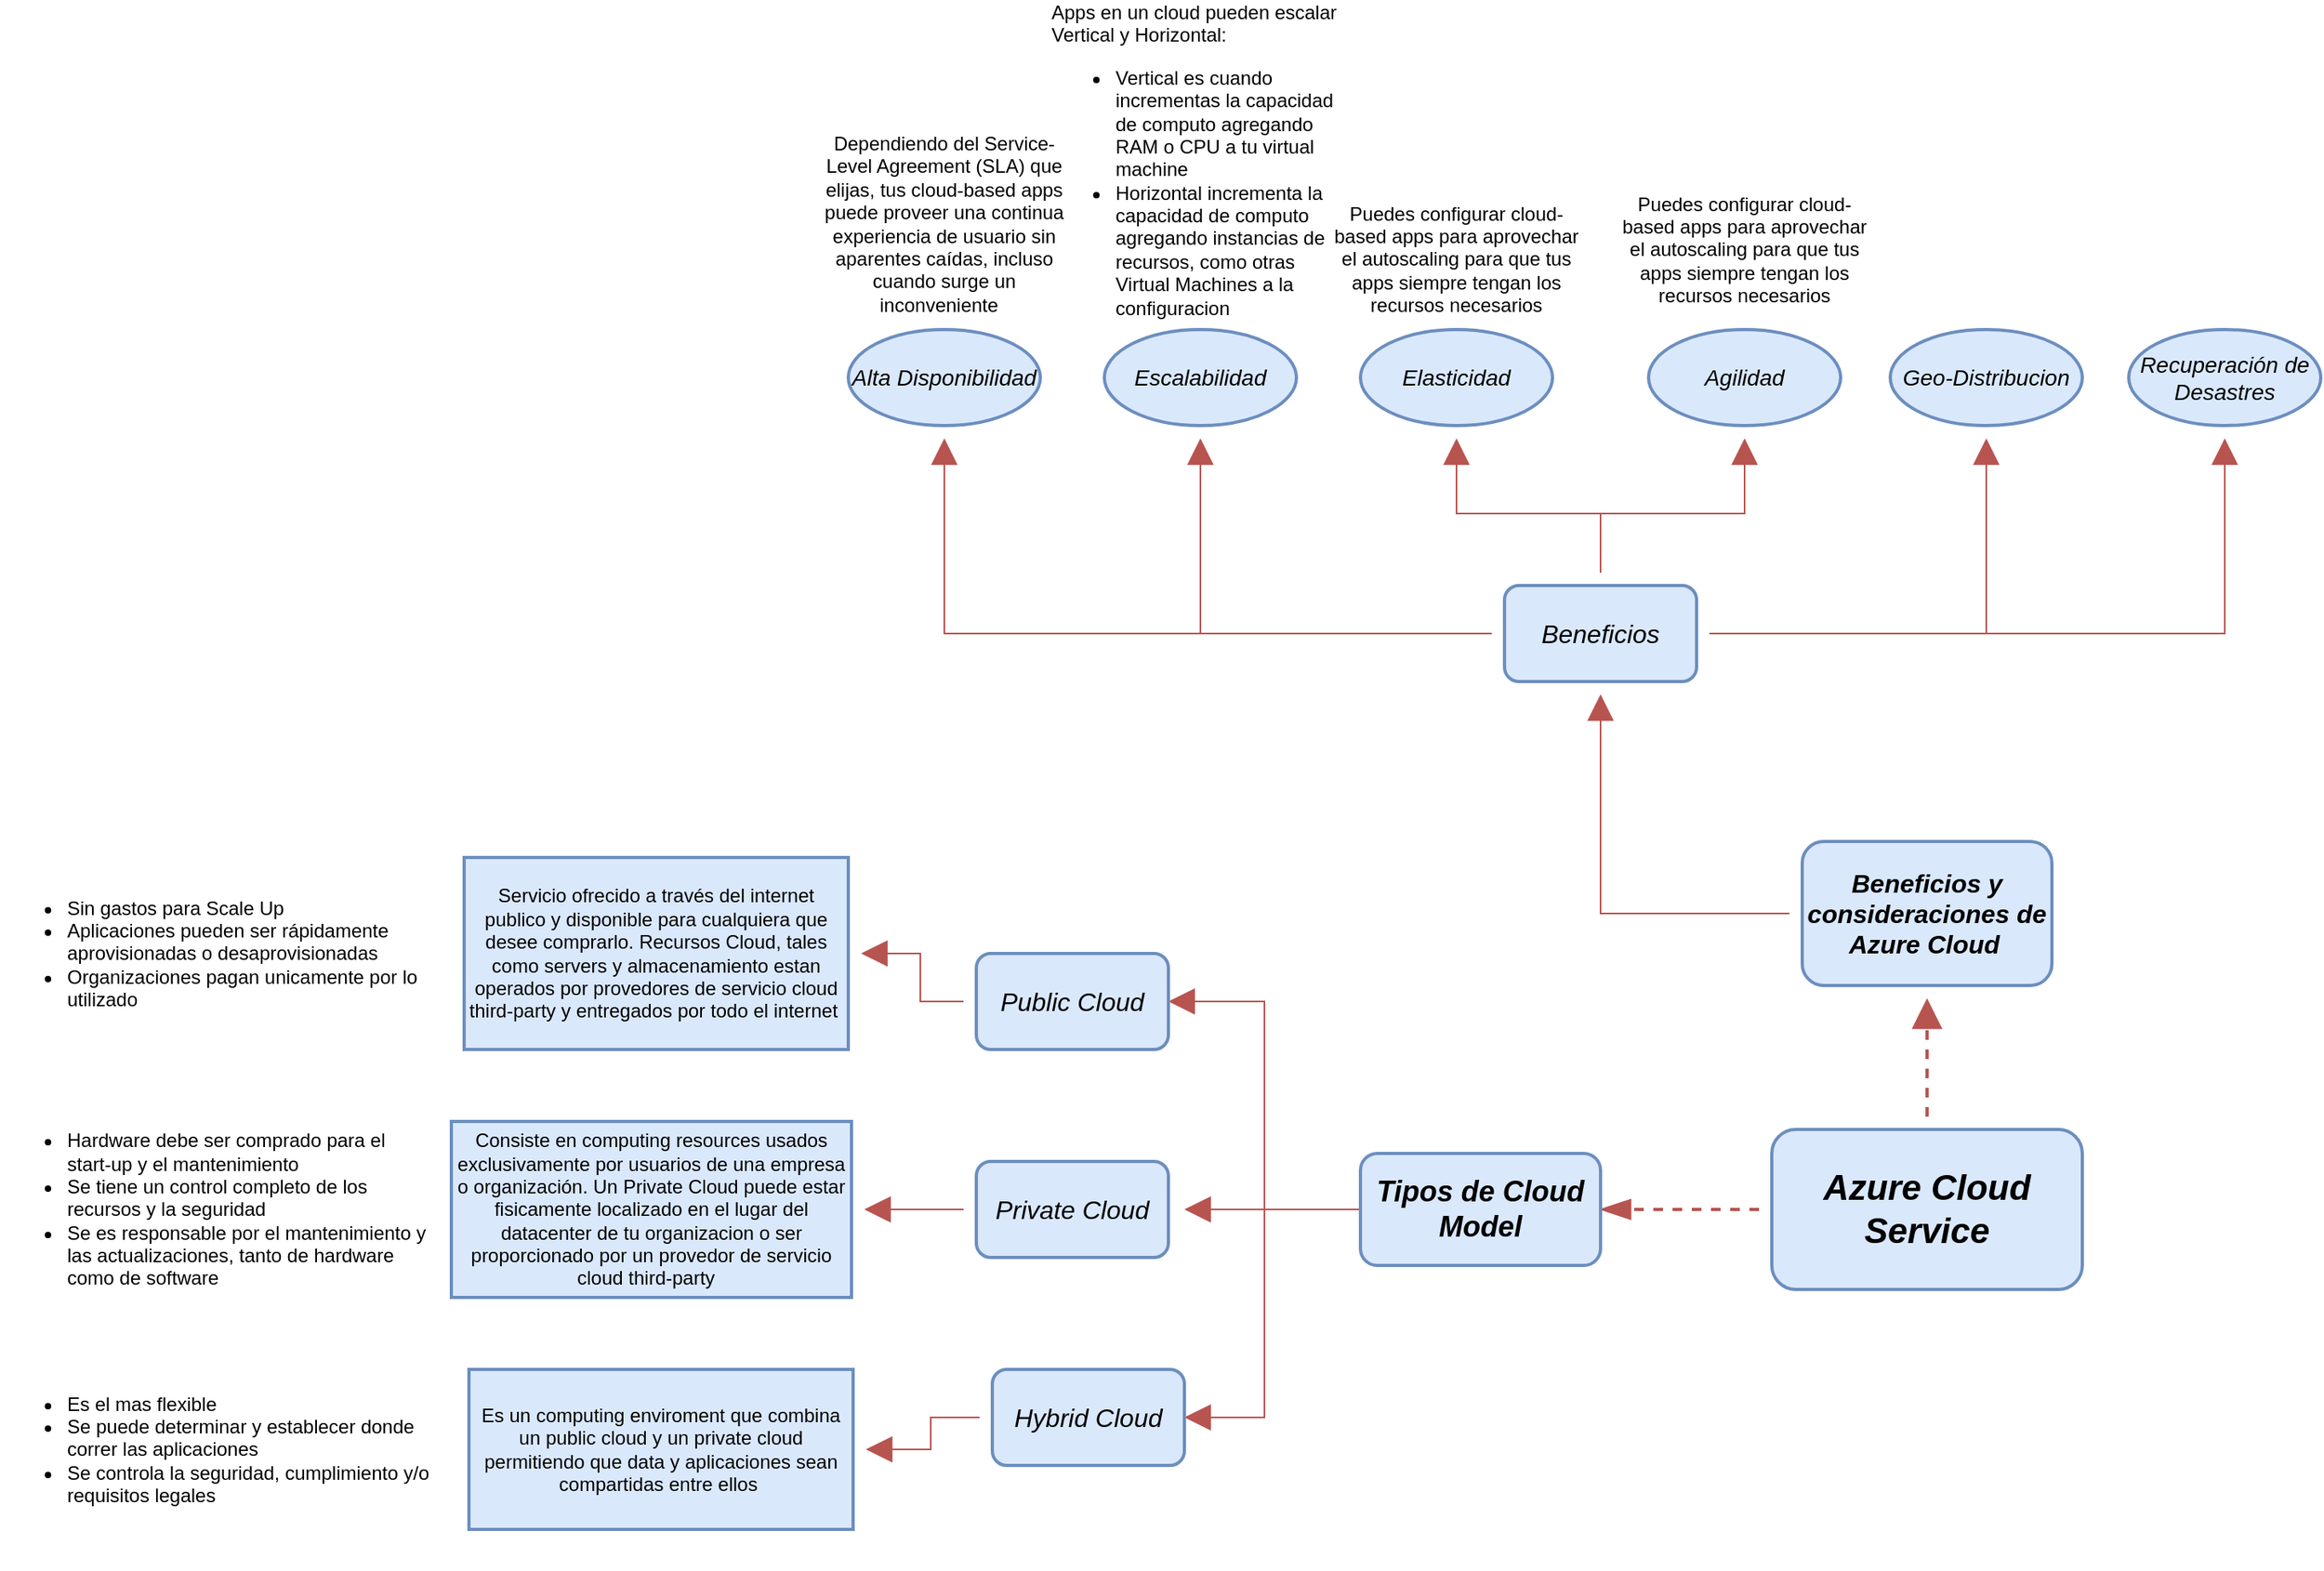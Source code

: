 <mxfile version="15.3.5" type="github">
  <diagram id="qemPZvNpyssAUF0mMIDs" name="Page-1">
    <mxGraphModel dx="1640" dy="1625" grid="1" gridSize="10" guides="1" tooltips="1" connect="1" arrows="1" fold="1" page="1" pageScale="1" pageWidth="827" pageHeight="1169" math="0" shadow="0">
      <root>
        <mxCell id="0" />
        <mxCell id="1" parent="0" />
        <mxCell id="l9tMWQ5-sVlqTfUE8LL0-3" value="" style="endArrow=blockThin;html=1;startSize=14;endSize=14;sourcePerimeterSpacing=8;targetPerimeterSpacing=8;rounded=0;entryX=1;entryY=0.5;entryDx=0;entryDy=0;endFill=1;dashed=1;strokeWidth=2;fillColor=#f8cecc;strokeColor=#b85450;" edge="1" parent="1" source="l9tMWQ5-sVlqTfUE8LL0-1" target="l9tMWQ5-sVlqTfUE8LL0-2">
          <mxGeometry relative="1" as="geometry" />
        </mxCell>
        <mxCell id="l9tMWQ5-sVlqTfUE8LL0-23" value="" style="edgeStyle=orthogonalEdgeStyle;rounded=0;orthogonalLoop=1;jettySize=auto;html=1;endArrow=block;endFill=1;startSize=14;endSize=14;sourcePerimeterSpacing=8;targetPerimeterSpacing=8;fillColor=#f8cecc;dashed=1;strokeColor=#b85450;strokeWidth=2;" edge="1" parent="1" source="l9tMWQ5-sVlqTfUE8LL0-1" target="l9tMWQ5-sVlqTfUE8LL0-22">
          <mxGeometry relative="1" as="geometry" />
        </mxCell>
        <mxCell id="l9tMWQ5-sVlqTfUE8LL0-1" value="&lt;font style=&quot;font-size: 22px&quot;&gt;&lt;b&gt;&lt;i&gt;Azure Cloud Service&lt;/i&gt;&lt;/b&gt;&lt;/font&gt;" style="rounded=1;whiteSpace=wrap;html=1;hachureGap=4;pointerEvents=0;fillColor=#dae8fc;strokeColor=#6c8ebf;strokeWidth=2;" vertex="1" parent="1">
          <mxGeometry x="317" y="190" width="194" height="100" as="geometry" />
        </mxCell>
        <mxCell id="l9tMWQ5-sVlqTfUE8LL0-6" value="" style="endArrow=block;html=1;startSize=14;endSize=14;sourcePerimeterSpacing=8;targetPerimeterSpacing=8;rounded=0;exitX=0;exitY=0.5;exitDx=0;exitDy=0;endFill=1;fillColor=#f8cecc;strokeColor=#b85450;entryX=1;entryY=0.5;entryDx=0;entryDy=0;" edge="1" parent="1" source="l9tMWQ5-sVlqTfUE8LL0-2" target="l9tMWQ5-sVlqTfUE8LL0-5">
          <mxGeometry relative="1" as="geometry">
            <mxPoint x="-50" y="140" as="targetPoint" />
            <Array as="points">
              <mxPoint y="240" />
              <mxPoint y="110" />
            </Array>
          </mxGeometry>
        </mxCell>
        <mxCell id="l9tMWQ5-sVlqTfUE8LL0-9" value="" style="edgeStyle=orthogonalEdgeStyle;rounded=0;orthogonalLoop=1;jettySize=auto;html=1;startSize=14;endSize=14;sourcePerimeterSpacing=8;targetPerimeterSpacing=8;endArrow=block;endFill=1;fillColor=#f8cecc;strokeColor=#b85450;" edge="1" parent="1" source="l9tMWQ5-sVlqTfUE8LL0-2">
          <mxGeometry relative="1" as="geometry">
            <mxPoint x="-50" y="240" as="targetPoint" />
          </mxGeometry>
        </mxCell>
        <mxCell id="l9tMWQ5-sVlqTfUE8LL0-12" value="" style="edgeStyle=orthogonalEdgeStyle;rounded=0;orthogonalLoop=1;jettySize=auto;html=1;startSize=14;endSize=14;sourcePerimeterSpacing=8;targetPerimeterSpacing=8;endArrow=block;endFill=1;fillColor=#f8cecc;strokeColor=#b85450;entryX=1;entryY=0.5;entryDx=0;entryDy=0;" edge="1" parent="1" source="l9tMWQ5-sVlqTfUE8LL0-2" target="l9tMWQ5-sVlqTfUE8LL0-11">
          <mxGeometry relative="1" as="geometry">
            <Array as="points">
              <mxPoint y="240" />
              <mxPoint y="370" />
            </Array>
          </mxGeometry>
        </mxCell>
        <mxCell id="l9tMWQ5-sVlqTfUE8LL0-2" value="&lt;font style=&quot;font-size: 18px&quot;&gt;&lt;b&gt;&lt;i&gt;Tipos de Cloud Model&lt;/i&gt;&lt;/b&gt;&lt;/font&gt;" style="whiteSpace=wrap;html=1;rounded=1;strokeColor=#6c8ebf;strokeWidth=2;fillColor=#dae8fc;hachureGap=4;" vertex="1" parent="1">
          <mxGeometry x="60" y="205" width="150" height="70" as="geometry" />
        </mxCell>
        <mxCell id="l9tMWQ5-sVlqTfUE8LL0-14" value="" style="edgeStyle=orthogonalEdgeStyle;rounded=0;orthogonalLoop=1;jettySize=auto;html=1;startSize=14;endSize=14;sourcePerimeterSpacing=8;targetPerimeterSpacing=8;endArrow=block;endFill=1;fillColor=#f8cecc;strokeColor=#b85450;" edge="1" parent="1" source="l9tMWQ5-sVlqTfUE8LL0-5" target="l9tMWQ5-sVlqTfUE8LL0-13">
          <mxGeometry relative="1" as="geometry" />
        </mxCell>
        <mxCell id="l9tMWQ5-sVlqTfUE8LL0-5" value="&lt;font style=&quot;font-size: 16px&quot;&gt;&lt;i&gt;Public Cloud&lt;/i&gt;&lt;/font&gt;" style="whiteSpace=wrap;html=1;rounded=1;strokeColor=#6c8ebf;strokeWidth=2;fillColor=#dae8fc;hachureGap=4;" vertex="1" parent="1">
          <mxGeometry x="-180" y="80" width="120" height="60" as="geometry" />
        </mxCell>
        <mxCell id="l9tMWQ5-sVlqTfUE8LL0-16" value="" style="edgeStyle=orthogonalEdgeStyle;rounded=0;orthogonalLoop=1;jettySize=auto;html=1;endArrow=block;endFill=1;startSize=14;endSize=14;sourcePerimeterSpacing=8;targetPerimeterSpacing=8;strokeWidth=1;fillColor=#f8cecc;strokeColor=#b85450;" edge="1" parent="1" source="l9tMWQ5-sVlqTfUE8LL0-8" target="l9tMWQ5-sVlqTfUE8LL0-15">
          <mxGeometry relative="1" as="geometry" />
        </mxCell>
        <mxCell id="l9tMWQ5-sVlqTfUE8LL0-8" value="&lt;font style=&quot;font-size: 16px&quot;&gt;&lt;i&gt;Private Cloud&lt;/i&gt;&lt;/font&gt;" style="whiteSpace=wrap;html=1;rounded=1;strokeColor=#6c8ebf;strokeWidth=2;fillColor=#dae8fc;hachureGap=4;" vertex="1" parent="1">
          <mxGeometry x="-180" y="210" width="120" height="60" as="geometry" />
        </mxCell>
        <mxCell id="l9tMWQ5-sVlqTfUE8LL0-18" value="" style="edgeStyle=orthogonalEdgeStyle;rounded=0;orthogonalLoop=1;jettySize=auto;html=1;endArrow=block;endFill=1;startSize=14;endSize=14;sourcePerimeterSpacing=8;targetPerimeterSpacing=8;fillColor=#f8cecc;strokeColor=#b85450;" edge="1" parent="1" source="l9tMWQ5-sVlqTfUE8LL0-11" target="l9tMWQ5-sVlqTfUE8LL0-17">
          <mxGeometry relative="1" as="geometry" />
        </mxCell>
        <mxCell id="l9tMWQ5-sVlqTfUE8LL0-11" value="&lt;i&gt;&lt;font style=&quot;font-size: 16px&quot;&gt;Hybrid Cloud&lt;/font&gt;&lt;/i&gt;" style="whiteSpace=wrap;html=1;rounded=1;strokeColor=#6c8ebf;strokeWidth=2;fillColor=#dae8fc;hachureGap=4;" vertex="1" parent="1">
          <mxGeometry x="-170" y="340" width="120" height="60" as="geometry" />
        </mxCell>
        <mxCell id="l9tMWQ5-sVlqTfUE8LL0-13" value="Servicio ofrecido a través del internet publico y disponible para cualquiera que desee comprarlo. Recursos Cloud, tales como servers y almacenamiento estan operados por provedores de servicio cloud third-party y entregados por todo el internet&amp;nbsp;" style="whiteSpace=wrap;html=1;rounded=0;strokeColor=#6c8ebf;strokeWidth=2;fillColor=#dae8fc;hachureGap=4;" vertex="1" parent="1">
          <mxGeometry x="-500" y="20" width="240" height="120" as="geometry" />
        </mxCell>
        <mxCell id="l9tMWQ5-sVlqTfUE8LL0-15" value="Consiste en computing resources usados exclusivamente por usuarios de una empresa o organización. Un Private Cloud puede estar fisicamente localizado en el lugar del datacenter de tu organizacion o ser proporcionado por un provedor de servicio cloud third-party&amp;nbsp;&amp;nbsp;" style="whiteSpace=wrap;html=1;rounded=0;strokeColor=#6c8ebf;strokeWidth=2;fillColor=#dae8fc;hachureGap=4;" vertex="1" parent="1">
          <mxGeometry x="-508" y="185" width="250" height="110" as="geometry" />
        </mxCell>
        <mxCell id="l9tMWQ5-sVlqTfUE8LL0-17" value="Es un computing enviroment que combina un public cloud y un private cloud permitiendo que data y aplicaciones sean compartidas entre ellos&amp;nbsp;" style="whiteSpace=wrap;html=1;rounded=0;strokeColor=#6c8ebf;strokeWidth=2;fillColor=#dae8fc;hachureGap=4;" vertex="1" parent="1">
          <mxGeometry x="-497" y="340" width="240" height="100" as="geometry" />
        </mxCell>
        <mxCell id="l9tMWQ5-sVlqTfUE8LL0-19" value="&lt;ul&gt;&lt;li&gt;Sin gastos para Scale Up&lt;/li&gt;&lt;li&gt;Aplicaciones pueden ser rápidamente aprovisionadas o desaprovisionadas&lt;/li&gt;&lt;li&gt;Organizaciones pagan unicamente por lo utilizado&amp;nbsp;&amp;nbsp;&lt;/li&gt;&lt;/ul&gt;" style="text;html=1;strokeColor=none;fillColor=none;align=left;verticalAlign=middle;whiteSpace=wrap;rounded=0;hachureGap=4;pointerEvents=0;" vertex="1" parent="1">
          <mxGeometry x="-790" y="5" width="270" height="150" as="geometry" />
        </mxCell>
        <mxCell id="l9tMWQ5-sVlqTfUE8LL0-20" value="&lt;ul&gt;&lt;li&gt;Hardware debe ser comprado para el start-up y el mantenimiento&lt;/li&gt;&lt;li&gt;Se tiene un control completo de los recursos y la seguridad&lt;/li&gt;&lt;li&gt;Se es responsable por el mantenimiento y las actualizaciones, tanto de hardware como de software&lt;/li&gt;&lt;/ul&gt;" style="text;html=1;strokeColor=none;fillColor=none;align=left;verticalAlign=middle;whiteSpace=wrap;rounded=0;hachureGap=4;pointerEvents=0;" vertex="1" parent="1">
          <mxGeometry x="-790" y="165" width="270" height="150" as="geometry" />
        </mxCell>
        <mxCell id="l9tMWQ5-sVlqTfUE8LL0-21" value="&lt;ul&gt;&lt;li&gt;Es el mas flexible&lt;/li&gt;&lt;li&gt;Se puede determinar y establecer donde correr las aplicaciones&lt;/li&gt;&lt;li&gt;Se controla la seguridad, cumplimiento y/o requisitos legales&lt;/li&gt;&lt;/ul&gt;" style="text;html=1;strokeColor=none;fillColor=none;align=left;verticalAlign=middle;whiteSpace=wrap;rounded=0;hachureGap=4;pointerEvents=0;" vertex="1" parent="1">
          <mxGeometry x="-790" y="315" width="270" height="150" as="geometry" />
        </mxCell>
        <mxCell id="l9tMWQ5-sVlqTfUE8LL0-25" value="" style="edgeStyle=orthogonalEdgeStyle;rounded=0;orthogonalLoop=1;jettySize=auto;html=1;endArrow=block;endFill=1;startSize=14;endSize=14;sourcePerimeterSpacing=8;targetPerimeterSpacing=8;strokeWidth=1;fillColor=#f8cecc;strokeColor=#b85450;" edge="1" parent="1" source="l9tMWQ5-sVlqTfUE8LL0-22" target="l9tMWQ5-sVlqTfUE8LL0-24">
          <mxGeometry relative="1" as="geometry" />
        </mxCell>
        <mxCell id="l9tMWQ5-sVlqTfUE8LL0-22" value="&lt;font style=&quot;font-size: 16px&quot;&gt;&lt;b&gt;&lt;i&gt;Beneficios y consideraciones de Azure Cloud&lt;/i&gt;&lt;/b&gt;&lt;/font&gt;&amp;nbsp;" style="whiteSpace=wrap;html=1;rounded=1;strokeColor=#6c8ebf;strokeWidth=2;fillColor=#dae8fc;hachureGap=4;" vertex="1" parent="1">
          <mxGeometry x="336" y="10" width="156" height="90" as="geometry" />
        </mxCell>
        <mxCell id="l9tMWQ5-sVlqTfUE8LL0-27" value="" style="edgeStyle=orthogonalEdgeStyle;rounded=0;orthogonalLoop=1;jettySize=auto;html=1;endArrow=block;endFill=1;startSize=14;endSize=14;sourcePerimeterSpacing=8;targetPerimeterSpacing=8;strokeWidth=1;fillColor=#f8cecc;strokeColor=#b85450;" edge="1" parent="1" source="l9tMWQ5-sVlqTfUE8LL0-24" target="l9tMWQ5-sVlqTfUE8LL0-26">
          <mxGeometry relative="1" as="geometry" />
        </mxCell>
        <mxCell id="l9tMWQ5-sVlqTfUE8LL0-29" value="" style="edgeStyle=orthogonalEdgeStyle;rounded=0;orthogonalLoop=1;jettySize=auto;html=1;endArrow=block;endFill=1;startSize=14;endSize=14;sourcePerimeterSpacing=8;targetPerimeterSpacing=8;strokeWidth=1;fillColor=#f8cecc;strokeColor=#b85450;" edge="1" parent="1" source="l9tMWQ5-sVlqTfUE8LL0-24" target="l9tMWQ5-sVlqTfUE8LL0-28">
          <mxGeometry relative="1" as="geometry" />
        </mxCell>
        <mxCell id="l9tMWQ5-sVlqTfUE8LL0-31" value="" style="edgeStyle=orthogonalEdgeStyle;rounded=0;orthogonalLoop=1;jettySize=auto;html=1;endArrow=block;endFill=1;startSize=14;endSize=14;sourcePerimeterSpacing=8;targetPerimeterSpacing=8;strokeWidth=1;fillColor=#f8cecc;strokeColor=#b85450;" edge="1" parent="1" source="l9tMWQ5-sVlqTfUE8LL0-24" target="l9tMWQ5-sVlqTfUE8LL0-30">
          <mxGeometry relative="1" as="geometry" />
        </mxCell>
        <mxCell id="l9tMWQ5-sVlqTfUE8LL0-33" value="" style="edgeStyle=orthogonalEdgeStyle;rounded=0;orthogonalLoop=1;jettySize=auto;html=1;endArrow=block;endFill=1;startSize=14;endSize=14;sourcePerimeterSpacing=8;targetPerimeterSpacing=8;strokeWidth=1;fillColor=#f8cecc;strokeColor=#b85450;" edge="1" parent="1" source="l9tMWQ5-sVlqTfUE8LL0-24" target="l9tMWQ5-sVlqTfUE8LL0-32">
          <mxGeometry relative="1" as="geometry" />
        </mxCell>
        <mxCell id="l9tMWQ5-sVlqTfUE8LL0-35" value="" style="edgeStyle=orthogonalEdgeStyle;rounded=0;orthogonalLoop=1;jettySize=auto;html=1;endArrow=block;endFill=1;startSize=14;endSize=14;sourcePerimeterSpacing=8;targetPerimeterSpacing=8;strokeWidth=1;fillColor=#f8cecc;strokeColor=#b85450;" edge="1" parent="1" source="l9tMWQ5-sVlqTfUE8LL0-24" target="l9tMWQ5-sVlqTfUE8LL0-34">
          <mxGeometry relative="1" as="geometry" />
        </mxCell>
        <mxCell id="l9tMWQ5-sVlqTfUE8LL0-37" value="" style="edgeStyle=orthogonalEdgeStyle;rounded=0;orthogonalLoop=1;jettySize=auto;html=1;endArrow=block;endFill=1;startSize=14;endSize=14;sourcePerimeterSpacing=8;targetPerimeterSpacing=8;strokeWidth=1;fillColor=#f8cecc;strokeColor=#b85450;" edge="1" parent="1" source="l9tMWQ5-sVlqTfUE8LL0-24" target="l9tMWQ5-sVlqTfUE8LL0-36">
          <mxGeometry relative="1" as="geometry" />
        </mxCell>
        <mxCell id="l9tMWQ5-sVlqTfUE8LL0-24" value="&lt;font style=&quot;font-size: 16px&quot;&gt;&lt;i&gt;Beneficios&lt;/i&gt;&lt;/font&gt;" style="whiteSpace=wrap;html=1;rounded=1;strokeColor=#6c8ebf;strokeWidth=2;fillColor=#dae8fc;hachureGap=4;" vertex="1" parent="1">
          <mxGeometry x="150" y="-150" width="120" height="60" as="geometry" />
        </mxCell>
        <mxCell id="l9tMWQ5-sVlqTfUE8LL0-26" value="&lt;i&gt;&lt;font style=&quot;font-size: 14px&quot;&gt;Alta Disponibilidad&lt;/font&gt;&lt;/i&gt;" style="ellipse;whiteSpace=wrap;html=1;rounded=1;strokeColor=#6c8ebf;strokeWidth=2;fillColor=#dae8fc;hachureGap=4;" vertex="1" parent="1">
          <mxGeometry x="-260" y="-310" width="120" height="60" as="geometry" />
        </mxCell>
        <mxCell id="l9tMWQ5-sVlqTfUE8LL0-28" value="&lt;span style=&quot;font-size: 14px&quot;&gt;&lt;i&gt;Escalabilidad&lt;/i&gt;&lt;/span&gt;" style="ellipse;whiteSpace=wrap;html=1;rounded=1;strokeColor=#6c8ebf;strokeWidth=2;fillColor=#dae8fc;hachureGap=4;" vertex="1" parent="1">
          <mxGeometry x="-100" y="-310" width="120" height="60" as="geometry" />
        </mxCell>
        <mxCell id="l9tMWQ5-sVlqTfUE8LL0-30" value="&lt;i&gt;&lt;font style=&quot;font-size: 14px&quot;&gt;Elasticidad&lt;/font&gt;&lt;/i&gt;" style="ellipse;whiteSpace=wrap;html=1;rounded=1;strokeColor=#6c8ebf;strokeWidth=2;fillColor=#dae8fc;hachureGap=4;" vertex="1" parent="1">
          <mxGeometry x="60" y="-310" width="120" height="60" as="geometry" />
        </mxCell>
        <mxCell id="l9tMWQ5-sVlqTfUE8LL0-32" value="&lt;i&gt;&lt;font style=&quot;font-size: 14px&quot;&gt;Agilidad&lt;/font&gt;&lt;/i&gt;" style="ellipse;whiteSpace=wrap;html=1;rounded=1;strokeColor=#6c8ebf;strokeWidth=2;fillColor=#dae8fc;hachureGap=4;" vertex="1" parent="1">
          <mxGeometry x="240" y="-310" width="120" height="60" as="geometry" />
        </mxCell>
        <mxCell id="l9tMWQ5-sVlqTfUE8LL0-34" value="&lt;i&gt;&lt;font style=&quot;font-size: 14px&quot;&gt;Geo-Distribucion&lt;/font&gt;&lt;/i&gt;" style="ellipse;whiteSpace=wrap;html=1;rounded=1;strokeColor=#6c8ebf;strokeWidth=2;fillColor=#dae8fc;hachureGap=4;" vertex="1" parent="1">
          <mxGeometry x="391" y="-310" width="120" height="60" as="geometry" />
        </mxCell>
        <mxCell id="l9tMWQ5-sVlqTfUE8LL0-36" value="&lt;i&gt;&lt;font&gt;&lt;span style=&quot;font-size: 14px&quot;&gt;Recuperación&amp;nbsp;de Desastres&lt;/span&gt;&lt;/font&gt;&lt;/i&gt;" style="ellipse;whiteSpace=wrap;html=1;rounded=1;strokeColor=#6c8ebf;strokeWidth=2;fillColor=#dae8fc;hachureGap=4;" vertex="1" parent="1">
          <mxGeometry x="540" y="-310" width="120" height="60" as="geometry" />
        </mxCell>
        <mxCell id="l9tMWQ5-sVlqTfUE8LL0-42" value="Dependiendo del Service- Level Agreement (SLA) que elijas, tus cloud-based apps puede proveer una continua experiencia de usuario sin aparentes caídas, incluso cuando surge un inconveniente&amp;nbsp;&amp;nbsp;" style="text;html=1;strokeColor=none;fillColor=none;align=center;verticalAlign=middle;whiteSpace=wrap;rounded=0;hachureGap=4;pointerEvents=0;" vertex="1" parent="1">
          <mxGeometry x="-280" y="-396" width="160" height="40" as="geometry" />
        </mxCell>
        <mxCell id="l9tMWQ5-sVlqTfUE8LL0-43" value="Apps en un cloud pueden escalar Vertical y Horizontal:&lt;br&gt;&lt;ul&gt;&lt;li&gt;Vertical es cuando incrementas la capacidad de computo agregando RAM o CPU a tu virtual machine&amp;nbsp;&lt;/li&gt;&lt;li&gt;Horizontal incrementa la capacidad de computo agregando instancias de recursos, como otras Virtual Machines a la configuracion&lt;/li&gt;&lt;/ul&gt;" style="text;html=1;strokeColor=none;fillColor=none;align=left;verticalAlign=middle;whiteSpace=wrap;rounded=0;hachureGap=4;pointerEvents=0;" vertex="1" parent="1">
          <mxGeometry x="-135" y="-440" width="190" height="60" as="geometry" />
        </mxCell>
        <mxCell id="l9tMWQ5-sVlqTfUE8LL0-44" value="Puedes configurar cloud-based apps para aprovechar el autoscaling para que tus apps siempre tengan los recursos necesarios" style="text;html=1;strokeColor=none;fillColor=none;align=center;verticalAlign=middle;whiteSpace=wrap;rounded=0;hachureGap=4;pointerEvents=0;" vertex="1" parent="1">
          <mxGeometry x="40" y="-374" width="160" height="40" as="geometry" />
        </mxCell>
        <mxCell id="l9tMWQ5-sVlqTfUE8LL0-45" value="Puedes configurar cloud-based apps para aprovechar el autoscaling para que tus apps siempre tengan los recursos necesarios" style="text;html=1;strokeColor=none;fillColor=none;align=center;verticalAlign=middle;whiteSpace=wrap;rounded=0;hachureGap=4;pointerEvents=0;" vertex="1" parent="1">
          <mxGeometry x="220" y="-380" width="160" height="40" as="geometry" />
        </mxCell>
      </root>
    </mxGraphModel>
  </diagram>
</mxfile>
